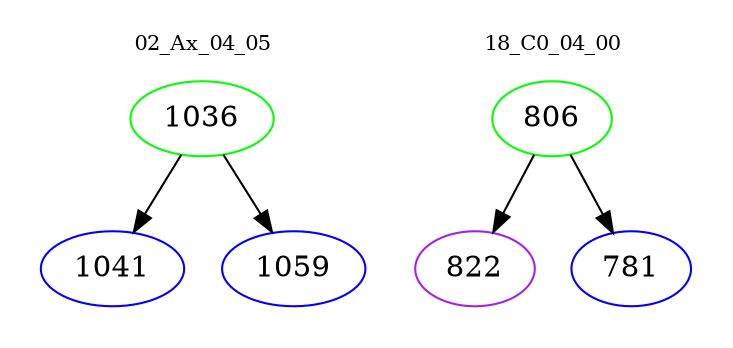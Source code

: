 digraph{
subgraph cluster_0 {
color = white
label = "02_Ax_04_05";
fontsize=10;
T0_1036 [label="1036", color="green"]
T0_1036 -> T0_1041 [color="black"]
T0_1041 [label="1041", color="blue"]
T0_1036 -> T0_1059 [color="black"]
T0_1059 [label="1059", color="blue"]
}
subgraph cluster_1 {
color = white
label = "18_C0_04_00";
fontsize=10;
T1_806 [label="806", color="green"]
T1_806 -> T1_822 [color="black"]
T1_822 [label="822", color="purple"]
T1_806 -> T1_781 [color="black"]
T1_781 [label="781", color="blue"]
}
}
